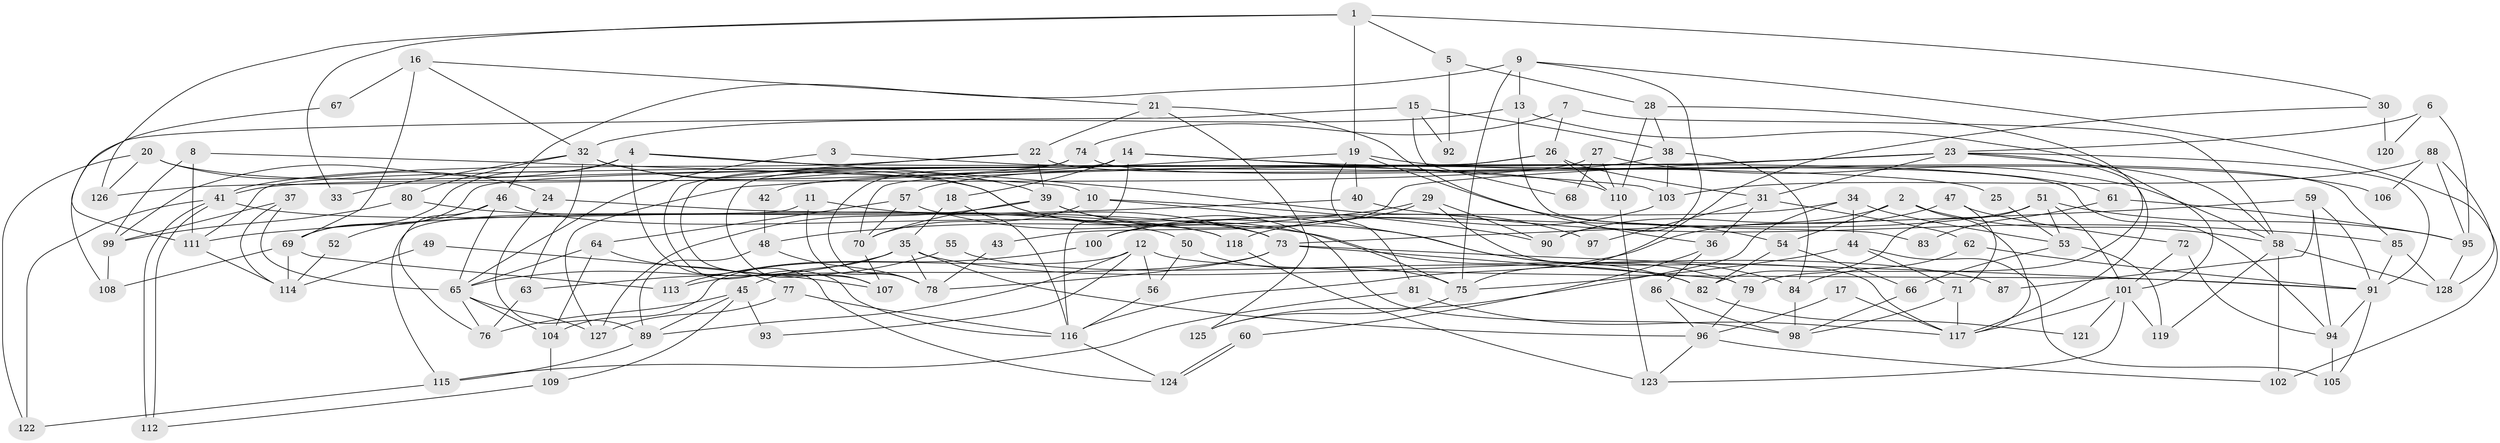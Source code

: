 // Generated by graph-tools (version 1.1) at 2025/11/02/27/25 16:11:23]
// undirected, 128 vertices, 256 edges
graph export_dot {
graph [start="1"]
  node [color=gray90,style=filled];
  1;
  2;
  3;
  4;
  5;
  6;
  7;
  8;
  9;
  10;
  11;
  12;
  13;
  14;
  15;
  16;
  17;
  18;
  19;
  20;
  21;
  22;
  23;
  24;
  25;
  26;
  27;
  28;
  29;
  30;
  31;
  32;
  33;
  34;
  35;
  36;
  37;
  38;
  39;
  40;
  41;
  42;
  43;
  44;
  45;
  46;
  47;
  48;
  49;
  50;
  51;
  52;
  53;
  54;
  55;
  56;
  57;
  58;
  59;
  60;
  61;
  62;
  63;
  64;
  65;
  66;
  67;
  68;
  69;
  70;
  71;
  72;
  73;
  74;
  75;
  76;
  77;
  78;
  79;
  80;
  81;
  82;
  83;
  84;
  85;
  86;
  87;
  88;
  89;
  90;
  91;
  92;
  93;
  94;
  95;
  96;
  97;
  98;
  99;
  100;
  101;
  102;
  103;
  104;
  105;
  106;
  107;
  108;
  109;
  110;
  111;
  112;
  113;
  114;
  115;
  116;
  117;
  118;
  119;
  120;
  121;
  122;
  123;
  124;
  125;
  126;
  127;
  128;
  1 -- 126;
  1 -- 19;
  1 -- 5;
  1 -- 30;
  1 -- 33;
  2 -- 58;
  2 -- 117;
  2 -- 54;
  2 -- 90;
  3 -- 110;
  3 -- 65;
  4 -- 99;
  4 -- 124;
  4 -- 25;
  4 -- 69;
  4 -- 97;
  5 -- 28;
  5 -- 92;
  6 -- 23;
  6 -- 95;
  6 -- 120;
  7 -- 26;
  7 -- 58;
  7 -- 74;
  8 -- 99;
  8 -- 10;
  8 -- 111;
  9 -- 46;
  9 -- 13;
  9 -- 75;
  9 -- 90;
  9 -- 102;
  10 -- 90;
  10 -- 79;
  10 -- 70;
  11 -- 73;
  11 -- 78;
  11 -- 115;
  12 -- 91;
  12 -- 89;
  12 -- 56;
  12 -- 93;
  12 -- 104;
  13 -- 101;
  13 -- 32;
  13 -- 83;
  14 -- 116;
  14 -- 107;
  14 -- 18;
  14 -- 61;
  14 -- 78;
  14 -- 103;
  15 -- 38;
  15 -- 108;
  15 -- 68;
  15 -- 92;
  16 -- 21;
  16 -- 69;
  16 -- 32;
  16 -- 67;
  17 -- 96;
  17 -- 117;
  18 -- 116;
  18 -- 35;
  19 -- 81;
  19 -- 54;
  19 -- 40;
  19 -- 106;
  19 -- 127;
  20 -- 122;
  20 -- 75;
  20 -- 24;
  20 -- 126;
  21 -- 22;
  21 -- 36;
  21 -- 125;
  22 -- 39;
  22 -- 41;
  22 -- 94;
  22 -- 116;
  23 -- 117;
  23 -- 91;
  23 -- 31;
  23 -- 42;
  23 -- 43;
  23 -- 58;
  23 -- 69;
  24 -- 73;
  24 -- 89;
  25 -- 53;
  26 -- 70;
  26 -- 111;
  26 -- 31;
  26 -- 110;
  27 -- 110;
  27 -- 58;
  27 -- 41;
  27 -- 68;
  28 -- 38;
  28 -- 79;
  28 -- 110;
  29 -- 100;
  29 -- 90;
  29 -- 48;
  29 -- 117;
  30 -- 75;
  30 -- 120;
  31 -- 36;
  31 -- 62;
  31 -- 97;
  32 -- 73;
  32 -- 33;
  32 -- 39;
  32 -- 63;
  32 -- 80;
  34 -- 125;
  34 -- 100;
  34 -- 44;
  34 -- 53;
  35 -- 65;
  35 -- 45;
  35 -- 78;
  35 -- 87;
  35 -- 96;
  36 -- 86;
  36 -- 60;
  37 -- 65;
  37 -- 114;
  37 -- 99;
  38 -- 57;
  38 -- 84;
  38 -- 103;
  39 -- 127;
  39 -- 70;
  39 -- 84;
  39 -- 98;
  40 -- 85;
  40 -- 111;
  41 -- 112;
  41 -- 112;
  41 -- 50;
  41 -- 122;
  42 -- 48;
  43 -- 78;
  44 -- 71;
  44 -- 75;
  44 -- 105;
  45 -- 89;
  45 -- 76;
  45 -- 93;
  45 -- 109;
  46 -- 118;
  46 -- 76;
  46 -- 52;
  46 -- 65;
  47 -- 116;
  47 -- 71;
  47 -- 72;
  48 -- 78;
  48 -- 89;
  49 -- 107;
  49 -- 114;
  50 -- 75;
  50 -- 56;
  51 -- 82;
  51 -- 53;
  51 -- 95;
  51 -- 100;
  51 -- 101;
  52 -- 114;
  53 -- 119;
  53 -- 66;
  54 -- 66;
  54 -- 82;
  55 -- 82;
  55 -- 63;
  56 -- 116;
  57 -- 70;
  57 -- 64;
  57 -- 82;
  58 -- 102;
  58 -- 119;
  58 -- 128;
  59 -- 73;
  59 -- 94;
  59 -- 87;
  59 -- 91;
  60 -- 124;
  60 -- 124;
  61 -- 95;
  61 -- 83;
  62 -- 91;
  62 -- 84;
  63 -- 76;
  64 -- 65;
  64 -- 77;
  64 -- 104;
  65 -- 104;
  65 -- 76;
  65 -- 127;
  66 -- 98;
  67 -- 111;
  69 -- 108;
  69 -- 113;
  69 -- 114;
  70 -- 107;
  71 -- 98;
  71 -- 117;
  72 -- 94;
  72 -- 101;
  73 -- 78;
  73 -- 91;
  73 -- 79;
  73 -- 113;
  74 -- 85;
  74 -- 107;
  74 -- 126;
  75 -- 125;
  77 -- 116;
  77 -- 127;
  79 -- 96;
  80 -- 118;
  80 -- 99;
  81 -- 115;
  81 -- 117;
  82 -- 121;
  84 -- 98;
  85 -- 128;
  85 -- 91;
  86 -- 96;
  86 -- 98;
  88 -- 103;
  88 -- 128;
  88 -- 95;
  88 -- 106;
  89 -- 115;
  91 -- 105;
  91 -- 94;
  94 -- 105;
  95 -- 128;
  96 -- 123;
  96 -- 102;
  99 -- 108;
  100 -- 113;
  101 -- 117;
  101 -- 119;
  101 -- 121;
  101 -- 123;
  103 -- 118;
  104 -- 109;
  109 -- 112;
  110 -- 123;
  111 -- 114;
  115 -- 122;
  116 -- 124;
  118 -- 123;
}
